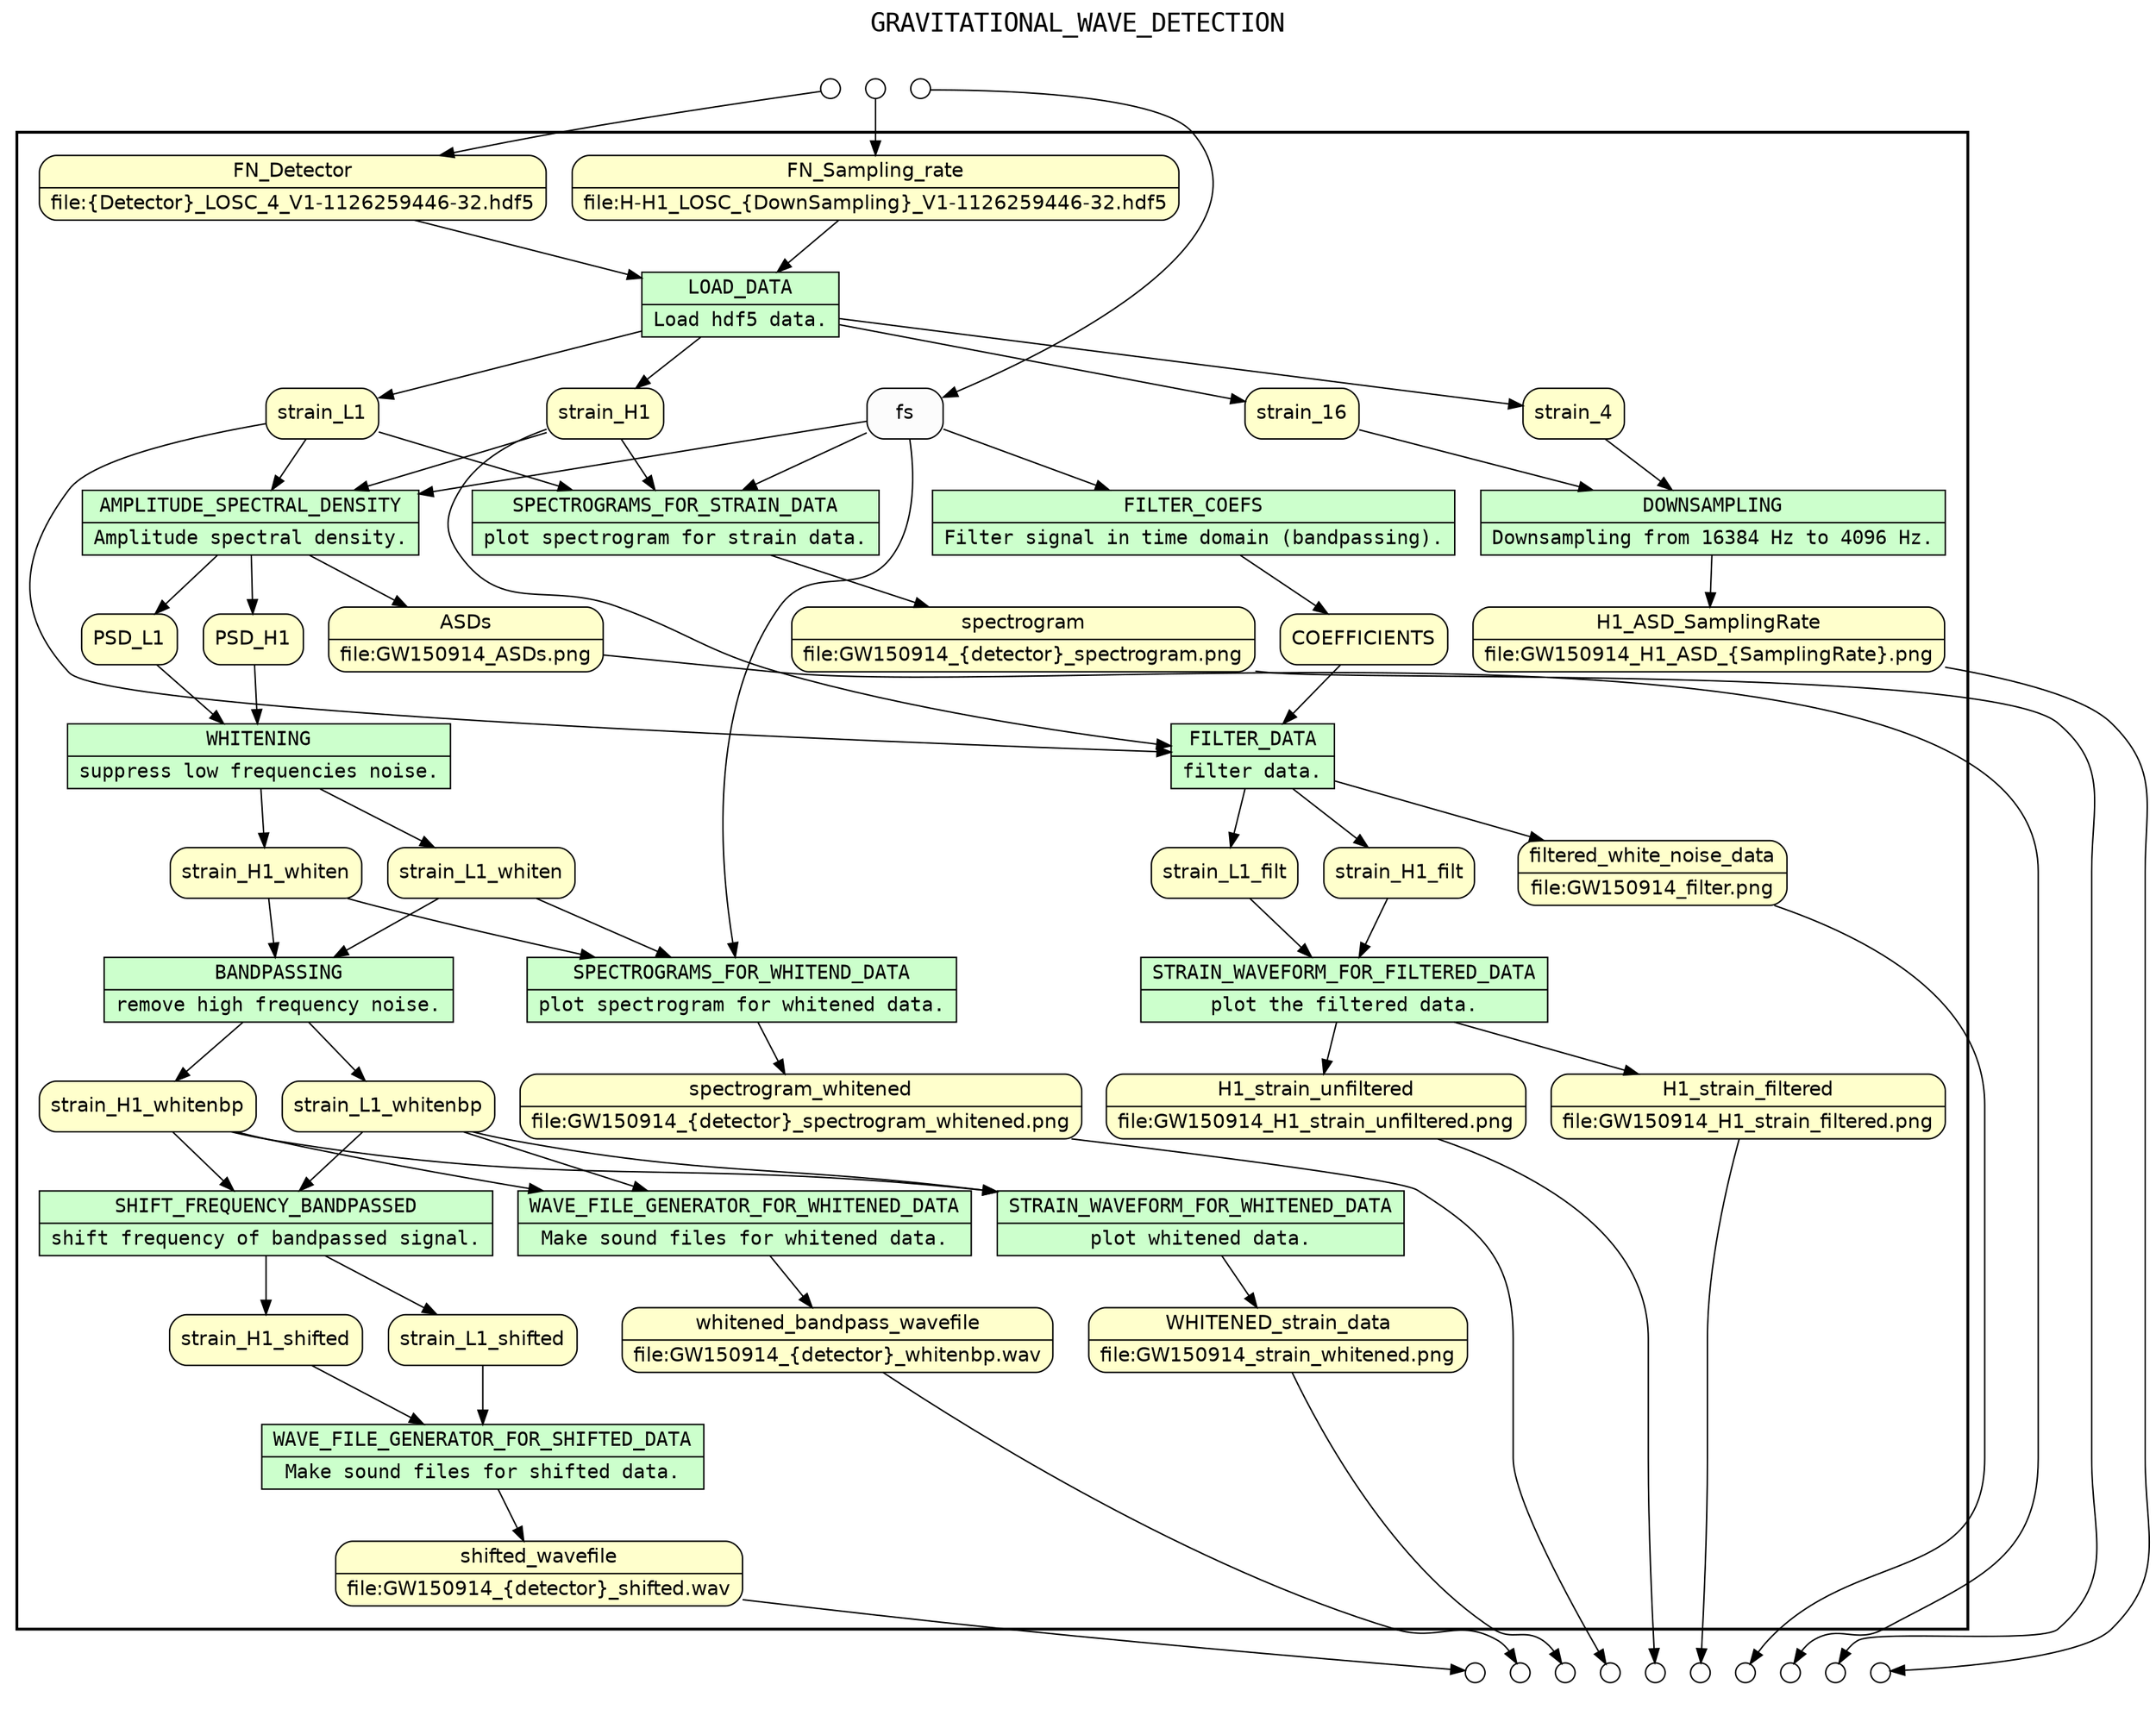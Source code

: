 
/* Start of top-level graph */
digraph Workflow {
rankdir=TB

/* Title for graph */
fontname=Courier; fontsize=18; labelloc=t
label=GRAVITATIONAL_WAVE_DETECTION

/* Start of double cluster for drawing box around nodes in workflow */
subgraph cluster_workflow_box_outer { label=""; color=black; penwidth=2
subgraph cluster_workflow_box_inner { label=""; color=white

/* Style for nodes representing atomic programs in workflow */
node[shape=box style=filled fillcolor="#CCFFCC" peripheries=1 fontname=Courier]

/* Nodes representing atomic programs in workflow */
LOAD_DATA [shape=record rankdir=LR label="{<f0> LOAD_DATA |<f1> Load hdf5 data.}"];
AMPLITUDE_SPECTRAL_DENSITY [shape=record rankdir=LR label="{<f0> AMPLITUDE_SPECTRAL_DENSITY |<f1> Amplitude spectral density.}"];
WHITENING [shape=record rankdir=LR label="{<f0> WHITENING |<f1> suppress low frequencies noise.}"];
BANDPASSING [shape=record rankdir=LR label="{<f0> BANDPASSING |<f1> remove high frequency noise.}"];
STRAIN_WAVEFORM_FOR_WHITENED_DATA [shape=record rankdir=LR label="{<f0> STRAIN_WAVEFORM_FOR_WHITENED_DATA |<f1> plot whitened data.}"];
SPECTROGRAMS_FOR_STRAIN_DATA [shape=record rankdir=LR label="{<f0> SPECTROGRAMS_FOR_STRAIN_DATA |<f1> plot spectrogram for strain data.}"];
SPECTROGRAMS_FOR_WHITEND_DATA [shape=record rankdir=LR label="{<f0> SPECTROGRAMS_FOR_WHITEND_DATA |<f1> plot spectrogram for whitened data.}"];
FILTER_COEFS [shape=record rankdir=LR label="{<f0> FILTER_COEFS |<f1> Filter signal in time domain (bandpassing).}"];
FILTER_DATA [shape=record rankdir=LR label="{<f0> FILTER_DATA |<f1> filter data.}"];
STRAIN_WAVEFORM_FOR_FILTERED_DATA [shape=record rankdir=LR label="{<f0> STRAIN_WAVEFORM_FOR_FILTERED_DATA |<f1> plot the filtered data.}"];
WAVE_FILE_GENERATOR_FOR_WHITENED_DATA [shape=record rankdir=LR label="{<f0> WAVE_FILE_GENERATOR_FOR_WHITENED_DATA |<f1> Make sound files for whitened data.}"];
SHIFT_FREQUENCY_BANDPASSED [shape=record rankdir=LR label="{<f0> SHIFT_FREQUENCY_BANDPASSED |<f1> shift frequency of bandpassed signal.}"];
WAVE_FILE_GENERATOR_FOR_SHIFTED_DATA [shape=record rankdir=LR label="{<f0> WAVE_FILE_GENERATOR_FOR_SHIFTED_DATA |<f1> Make sound files for shifted data.}"];
DOWNSAMPLING [shape=record rankdir=LR label="{<f0> DOWNSAMPLING |<f1> Downsampling from 16384 Hz to 4096 Hz.}"];

/* Style for nodes representing non-parameter data channels in workflow */
node[shape=box style="rounded,filled" fillcolor="#FFFFCC" peripheries=1 fontname=Helvetica]

/* Nodes for non-parameter data channels in workflow */
shifted_wavefile [shape=record rankdir=LR label="{<f0> shifted_wavefile |<f1> file\:GW150914_\{detector\}_shifted.wav}"];
whitened_bandpass_wavefile [shape=record rankdir=LR label="{<f0> whitened_bandpass_wavefile |<f1> file\:GW150914_\{detector\}_whitenbp.wav}"];
spectrogram_whitened [shape=record rankdir=LR label="{<f0> spectrogram_whitened |<f1> file\:GW150914_\{detector\}_spectrogram_whitened.png}"];
spectrogram [shape=record rankdir=LR label="{<f0> spectrogram |<f1> file\:GW150914_\{detector\}_spectrogram.png}"];
filtered_white_noise_data [shape=record rankdir=LR label="{<f0> filtered_white_noise_data |<f1> file\:GW150914_filter.png}"];
WHITENED_strain_data [shape=record rankdir=LR label="{<f0> WHITENED_strain_data |<f1> file\:GW150914_strain_whitened.png}"];
H1_strain_filtered [shape=record rankdir=LR label="{<f0> H1_strain_filtered |<f1> file\:GW150914_H1_strain_filtered.png}"];
H1_strain_unfiltered [shape=record rankdir=LR label="{<f0> H1_strain_unfiltered |<f1> file\:GW150914_H1_strain_unfiltered.png}"];
ASDs [shape=record rankdir=LR label="{<f0> ASDs |<f1> file\:GW150914_ASDs.png}"];
H1_ASD_SamplingRate [shape=record rankdir=LR label="{<f0> H1_ASD_SamplingRate |<f1> file\:GW150914_H1_ASD_\{SamplingRate\}.png}"];
FN_Detector [shape=record rankdir=LR label="{<f0> FN_Detector |<f1> file\:\{Detector\}_LOSC_4_V1-1126259446-32.hdf5}"];
FN_Sampling_rate [shape=record rankdir=LR label="{<f0> FN_Sampling_rate |<f1> file\:H-H1_LOSC_\{DownSampling\}_V1-1126259446-32.hdf5}"];
strain_H1
strain_L1
PSD_H1
PSD_L1
strain_H1_whiten
strain_L1_whiten
strain_H1_whitenbp
strain_L1_whitenbp
COEFFICIENTS
strain_H1_filt
strain_L1_filt
strain_H1_shifted
strain_L1_shifted
strain_16
strain_4

/* Style for nodes representing parameter channels in workflow */
node[shape=box style="rounded,filled" fillcolor="#FCFCFC" peripheries=1 fontname=Helvetica]

/* Nodes representing parameter channels in workflow */
fs

/* Edges representing connections between programs and channels */
LOAD_DATA -> strain_H1
LOAD_DATA -> strain_L1
LOAD_DATA -> strain_16
LOAD_DATA -> strain_4
FN_Detector -> LOAD_DATA
FN_Sampling_rate -> LOAD_DATA
AMPLITUDE_SPECTRAL_DENSITY -> PSD_H1
AMPLITUDE_SPECTRAL_DENSITY -> PSD_L1
AMPLITUDE_SPECTRAL_DENSITY -> ASDs
strain_H1 -> AMPLITUDE_SPECTRAL_DENSITY
strain_L1 -> AMPLITUDE_SPECTRAL_DENSITY
fs -> AMPLITUDE_SPECTRAL_DENSITY
WHITENING -> strain_H1_whiten
WHITENING -> strain_L1_whiten
PSD_H1 -> WHITENING
PSD_L1 -> WHITENING
BANDPASSING -> strain_H1_whitenbp
BANDPASSING -> strain_L1_whitenbp
strain_H1_whiten -> BANDPASSING
strain_L1_whiten -> BANDPASSING
STRAIN_WAVEFORM_FOR_WHITENED_DATA -> WHITENED_strain_data
strain_H1_whitenbp -> STRAIN_WAVEFORM_FOR_WHITENED_DATA
strain_L1_whitenbp -> STRAIN_WAVEFORM_FOR_WHITENED_DATA
SPECTROGRAMS_FOR_STRAIN_DATA -> spectrogram
strain_H1 -> SPECTROGRAMS_FOR_STRAIN_DATA
strain_L1 -> SPECTROGRAMS_FOR_STRAIN_DATA
fs -> SPECTROGRAMS_FOR_STRAIN_DATA
SPECTROGRAMS_FOR_WHITEND_DATA -> spectrogram_whitened
strain_H1_whiten -> SPECTROGRAMS_FOR_WHITEND_DATA
strain_L1_whiten -> SPECTROGRAMS_FOR_WHITEND_DATA
fs -> SPECTROGRAMS_FOR_WHITEND_DATA
FILTER_COEFS -> COEFFICIENTS
fs -> FILTER_COEFS
FILTER_DATA -> strain_H1_filt
FILTER_DATA -> strain_L1_filt
FILTER_DATA -> filtered_white_noise_data
strain_H1 -> FILTER_DATA
strain_L1 -> FILTER_DATA
COEFFICIENTS -> FILTER_DATA
STRAIN_WAVEFORM_FOR_FILTERED_DATA -> H1_strain_filtered
STRAIN_WAVEFORM_FOR_FILTERED_DATA -> H1_strain_unfiltered
strain_H1_filt -> STRAIN_WAVEFORM_FOR_FILTERED_DATA
strain_L1_filt -> STRAIN_WAVEFORM_FOR_FILTERED_DATA
WAVE_FILE_GENERATOR_FOR_WHITENED_DATA -> whitened_bandpass_wavefile
strain_H1_whitenbp -> WAVE_FILE_GENERATOR_FOR_WHITENED_DATA
strain_L1_whitenbp -> WAVE_FILE_GENERATOR_FOR_WHITENED_DATA
SHIFT_FREQUENCY_BANDPASSED -> strain_H1_shifted
SHIFT_FREQUENCY_BANDPASSED -> strain_L1_shifted
strain_H1_whitenbp -> SHIFT_FREQUENCY_BANDPASSED
strain_L1_whitenbp -> SHIFT_FREQUENCY_BANDPASSED
WAVE_FILE_GENERATOR_FOR_SHIFTED_DATA -> shifted_wavefile
strain_H1_shifted -> WAVE_FILE_GENERATOR_FOR_SHIFTED_DATA
strain_L1_shifted -> WAVE_FILE_GENERATOR_FOR_SHIFTED_DATA
DOWNSAMPLING -> H1_ASD_SamplingRate
strain_16 -> DOWNSAMPLING
strain_4 -> DOWNSAMPLING

/* End of double cluster for drawing box around nodes in workflow */
}}

/* Hidden double-cluster for grouping workflow input ports */
subgraph cluster_input_ports_group_outer { label=""; color=white
subgraph cluster_input_ports_group_inner { label=""; color=white

/* Style for nodes representing workflow input ports */
node[shape=circle style="rounded,filled" fillcolor="#FFFFFF" peripheries=1 fontname=Helvetica width=0.2]

/* Nodes representing workflow input ports */
FN_Detector_input_port [label=""]
FN_Sampling_rate_input_port [label=""]
fs_input_port [label=""]

/* End of double-cluster for grouping workflow input ports */
}}

/* Hidden double-cluster for grouping workflow output ports */
subgraph cluster_output_ports_group_outer { label=""; color=white
subgraph cluster_output_ports_group_inner { label=""; color=white

/* Style for nodes representing workflow output ports */
node[shape=circle style="rounded,filled" fillcolor="#FFFFFF" peripheries=1 fontname=Helvetica width=0.2]

/* Nodes representing workflow output ports */
shifted_wavefile_output_port [label=""]
whitened_bandpass_wavefile_output_port [label=""]
spectrogram_whitened_output_port [label=""]
spectrogram_output_port [label=""]
filtered_white_noise_data_output_port [label=""]
WHITENED_strain_data_output_port [label=""]
H1_strain_filtered_output_port [label=""]
H1_strain_unfiltered_output_port [label=""]
ASDs_output_port [label=""]
H1_ASD_SamplingRate_output_port [label=""]

/* End of double-cluster for grouping workflow output ports */
}}

/* Edges from input ports to channels */
FN_Detector_input_port -> FN_Detector
FN_Sampling_rate_input_port -> FN_Sampling_rate
fs_input_port -> fs

/* Edges from channels to output ports */
shifted_wavefile -> shifted_wavefile_output_port
whitened_bandpass_wavefile -> whitened_bandpass_wavefile_output_port
spectrogram_whitened -> spectrogram_whitened_output_port
spectrogram -> spectrogram_output_port
filtered_white_noise_data -> filtered_white_noise_data_output_port
WHITENED_strain_data -> WHITENED_strain_data_output_port
H1_strain_filtered -> H1_strain_filtered_output_port
H1_strain_unfiltered -> H1_strain_unfiltered_output_port
ASDs -> ASDs_output_port
H1_ASD_SamplingRate -> H1_ASD_SamplingRate_output_port

/* End of top-level graph */
}
